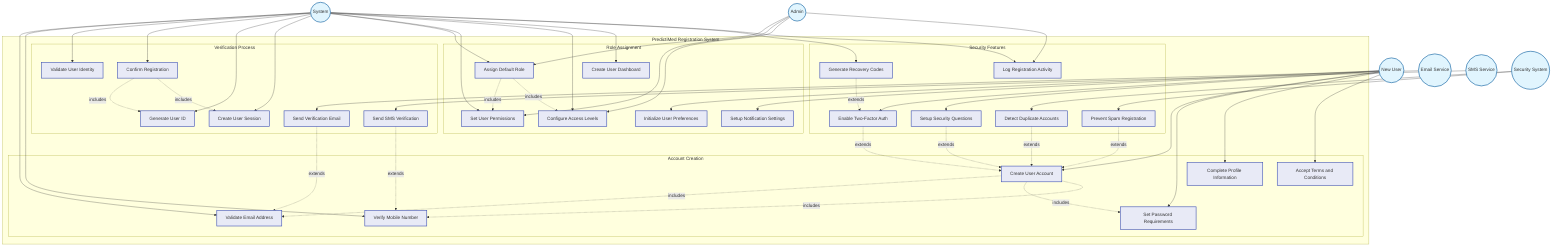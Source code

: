 graph TB
    %% ========================================
    %% USER REGISTRATION USE CASES
    %% ========================================
    
    subgraph "PredictiMed Registration System"
        subgraph "Account Creation"
            UC1[Create User Account]
            UC2[Validate Email Address]
            UC3[Set Password Requirements]
            UC4[Verify Mobile Number]
            UC5[Complete Profile Information]
            UC6[Accept Terms and Conditions]
        end
        
        subgraph "Verification Process"
            UC7[Send Verification Email]
            UC8[Send SMS Verification]
            UC9[Validate User Identity]
            UC10[Confirm Registration]
            UC11[Generate User ID]
            UC12[Create User Session]
        end
        
        subgraph "Role Assignment"
            UC13[Assign Default Role]
            UC14[Set User Permissions]
            UC15[Configure Access Levels]
            UC16[Initialize User Preferences]
            UC17[Setup Notification Settings]
            UC18[Create User Dashboard]
        end
        
        subgraph "Security Features"
            UC19[Enable Two-Factor Auth]
            UC20[Setup Security Questions]
            UC21[Generate Recovery Codes]
            UC22[Log Registration Activity]
            UC23[Detect Duplicate Accounts]
            UC24[Prevent Spam Registration]
        end
    end
    
    %% Actors
    NewUser((New User))
    System((System))
    EmailService((Email Service))
    SMSService((SMS Service))
    Admin((Admin))
    SecuritySystem((Security System))
    
    %% New User Relationships
    NewUser --> UC1
    NewUser --> UC3
    NewUser --> UC5
    NewUser --> UC6
    NewUser --> UC16
    NewUser --> UC17
    NewUser --> UC19
    NewUser --> UC20
    
    %% System Relationships
    System --> UC2
    System --> UC4
    System --> UC9
    System --> UC10
    System --> UC11
    System --> UC12
    System --> UC13
    System --> UC14
    System --> UC15
    System --> UC18
    System --> UC21
    System --> UC22
    
    %% Email Service Relationships
    EmailService --> UC7
    
    %% SMS Service Relationships
    SMSService --> UC8
    
    %% Admin Relationships
    Admin --> UC13
    Admin --> UC14
    Admin --> UC15
    Admin --> UC22
    
    %% Security System Relationships
    SecuritySystem --> UC23
    SecuritySystem --> UC24
    
    %% Include Relationships
    UC1 -.->|includes| UC2
    UC1 -.->|includes| UC3
    UC1 -.->|includes| UC4
    UC10 -.->|includes| UC11
    UC10 -.->|includes| UC12
    UC13 -.->|includes| UC14
    UC13 -.->|includes| UC15
    
    %% Extend Relationships
    UC7 -.->|extends| UC2
    UC8 -.->|extends| UC4
    UC19 -.->|extends| UC1
    UC20 -.->|extends| UC1
    UC21 -.->|extends| UC19
    UC23 -.->|extends| UC1
    UC24 -.->|extends| UC1
    
    classDef actor fill:#e1f5fe,stroke:#01579b,stroke-width:2px
    classDef usecase fill:#e8eaf6,stroke:#3f51b5,stroke-width:2px
    classDef system fill:#fff3e0,stroke:#e65100,stroke-width:3px
    
    class NewUser,System,EmailService,SMSService,Admin,SecuritySystem actor
    class UC1,UC2,UC3,UC4,UC5,UC6,UC7,UC8,UC9,UC10,UC11,UC12,UC13,UC14,UC15,UC16,UC17,UC18,UC19,UC20,UC21,UC22,UC23,UC24 usecase